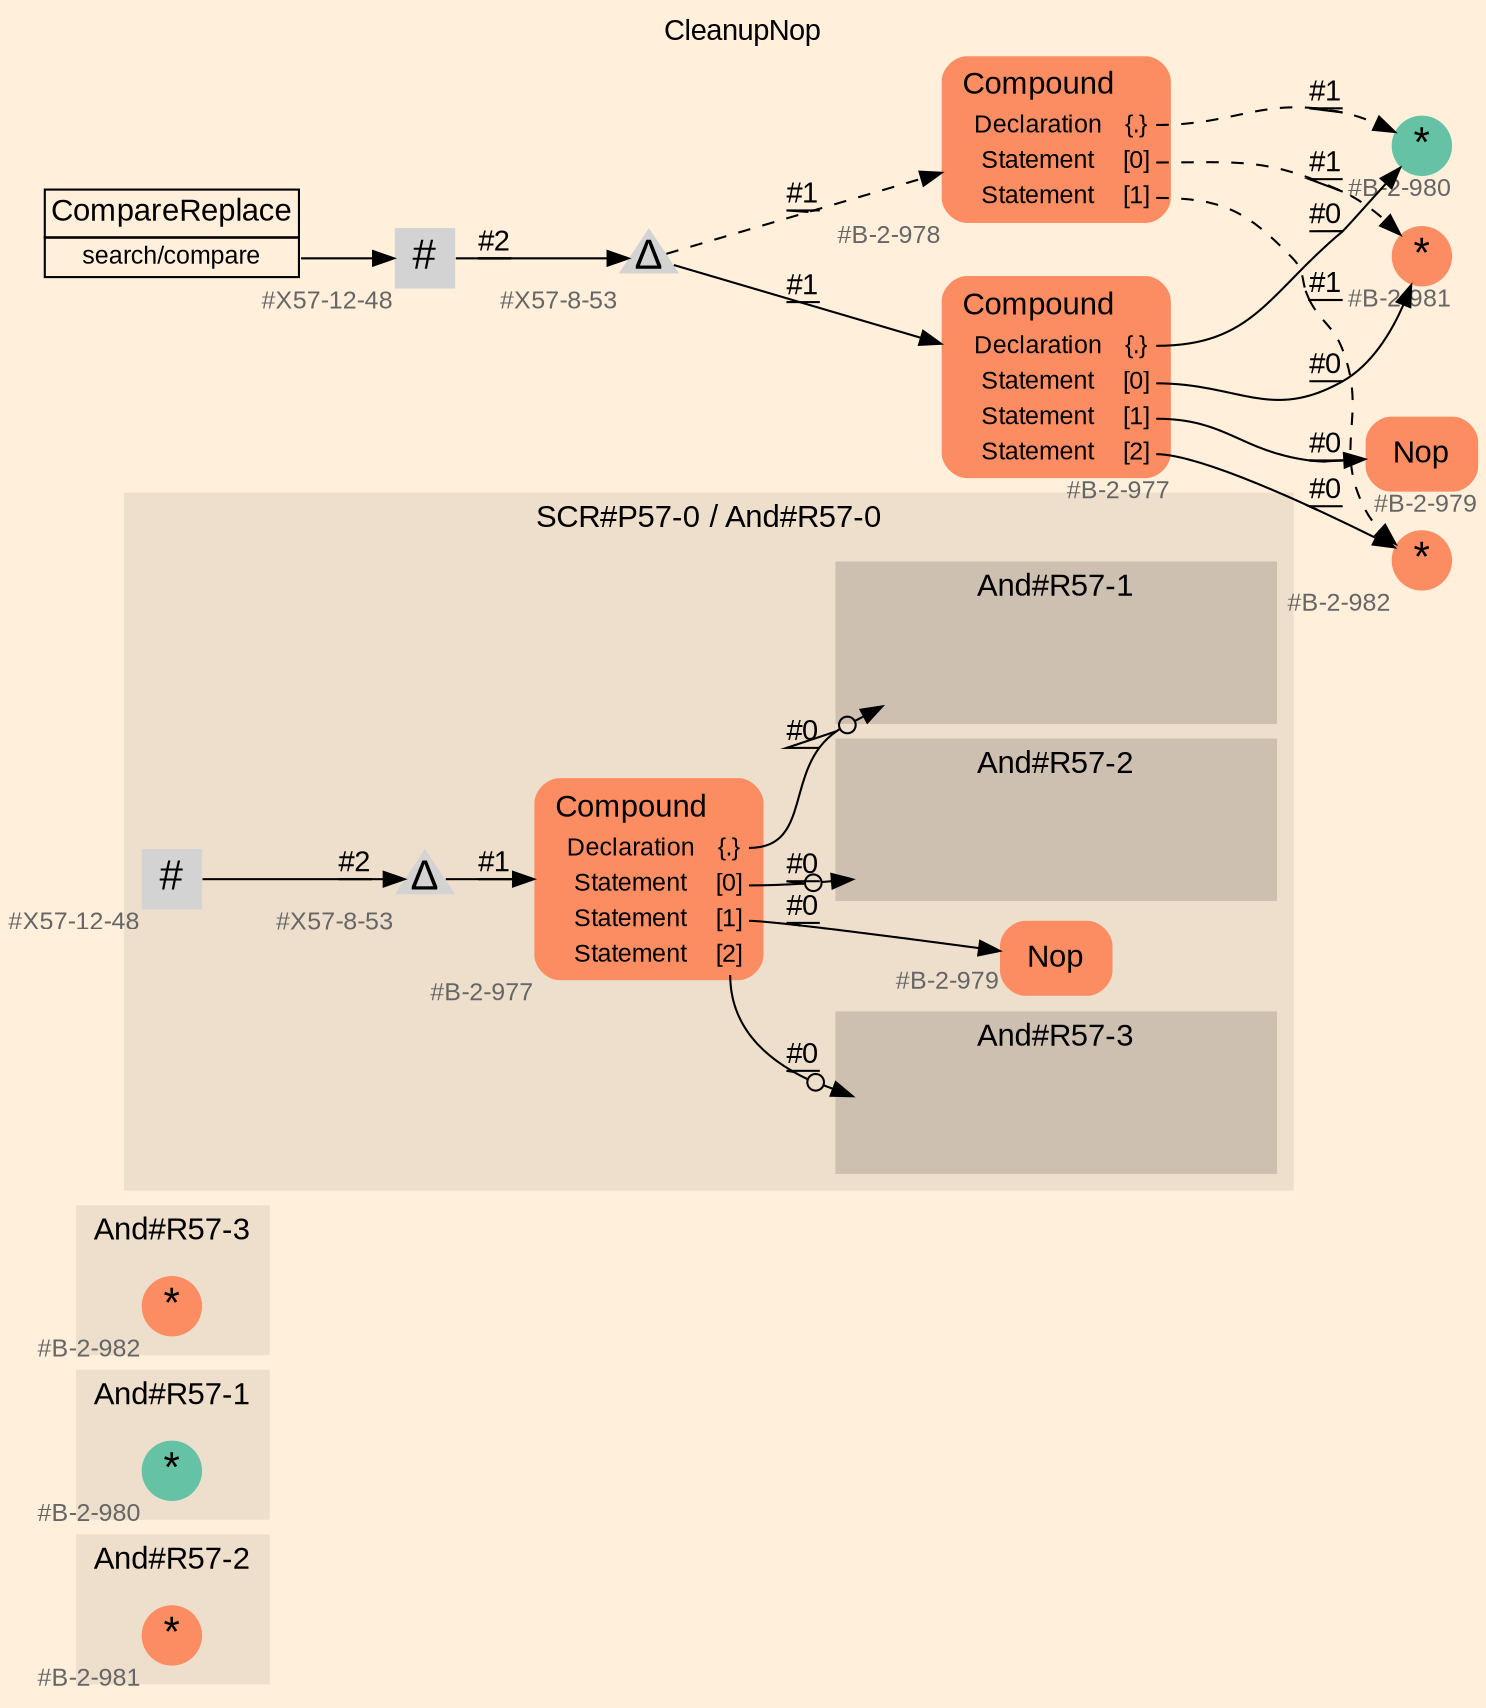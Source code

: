 digraph "CleanupNop" {
label = "CleanupNop"
labelloc = t
graph [
    rankdir = "LR"
    ranksep = 0.3
    bgcolor = antiquewhite1
    color = black
    fontcolor = black
    fontname = "Arial"
];
node [
    fontname = "Arial"
];
edge [
    fontname = "Arial"
];

// -------------------- figure And#R57-2 --------------------
// -------- region And#R57-2 ----------
subgraph "clusterAnd#R57-2" {
    label = "And#R57-2"
    style = "filled"
    color = antiquewhite2
    fontsize = "15"
    // -------- block And#R57-2/#B-2-981 ----------
    "And#R57-2/#B-2-981" [
        fillcolor = "/set28/2"
        xlabel = "#B-2-981"
        fontsize = "12"
        fontcolor = grey40
        shape = "circle"
        label = <<FONT COLOR="black" POINT-SIZE="20">*</FONT>>
        style = "filled"
        penwidth = 0.0
        fixedsize = true
        width = 0.4
        height = 0.4
    ];
    
}


// -------------------- figure And#R57-1 --------------------
// -------- region And#R57-1 ----------
subgraph "clusterAnd#R57-1" {
    label = "And#R57-1"
    style = "filled"
    color = antiquewhite2
    fontsize = "15"
    // -------- block And#R57-1/#B-2-980 ----------
    "And#R57-1/#B-2-980" [
        fillcolor = "/set28/1"
        xlabel = "#B-2-980"
        fontsize = "12"
        fontcolor = grey40
        shape = "circle"
        label = <<FONT COLOR="black" POINT-SIZE="20">*</FONT>>
        style = "filled"
        penwidth = 0.0
        fixedsize = true
        width = 0.4
        height = 0.4
    ];
    
}


// -------------------- figure And#R57-3 --------------------
// -------- region And#R57-3 ----------
subgraph "clusterAnd#R57-3" {
    label = "And#R57-3"
    style = "filled"
    color = antiquewhite2
    fontsize = "15"
    // -------- block And#R57-3/#B-2-982 ----------
    "And#R57-3/#B-2-982" [
        fillcolor = "/set28/2"
        xlabel = "#B-2-982"
        fontsize = "12"
        fontcolor = grey40
        shape = "circle"
        label = <<FONT COLOR="black" POINT-SIZE="20">*</FONT>>
        style = "filled"
        penwidth = 0.0
        fixedsize = true
        width = 0.4
        height = 0.4
    ];
    
}


// -------------------- figure And#R57-0 --------------------
// -------- region And#R57-0 ----------
subgraph "clusterAnd#R57-0" {
    label = "SCR#P57-0 / And#R57-0"
    style = "filled"
    color = antiquewhite2
    fontsize = "15"
    // -------- block And#R57-0/#B-2-979 ----------
    "And#R57-0/#B-2-979" [
        fillcolor = "/set28/2"
        xlabel = "#B-2-979"
        fontsize = "12"
        fontcolor = grey40
        shape = "plaintext"
        label = <<TABLE BORDER="0" CELLBORDER="0" CELLSPACING="0">
         <TR><TD><FONT COLOR="black" POINT-SIZE="15">Nop</FONT></TD></TR>
        </TABLE>>
        style = "rounded,filled"
    ];
    
    // -------- block And#R57-0/#B-2-977 ----------
    "And#R57-0/#B-2-977" [
        fillcolor = "/set28/2"
        xlabel = "#B-2-977"
        fontsize = "12"
        fontcolor = grey40
        shape = "plaintext"
        label = <<TABLE BORDER="0" CELLBORDER="0" CELLSPACING="0">
         <TR><TD><FONT COLOR="black" POINT-SIZE="15">Compound</FONT></TD></TR>
         <TR><TD><FONT COLOR="black" POINT-SIZE="12">Declaration</FONT></TD><TD PORT="port0"><FONT COLOR="black" POINT-SIZE="12">{.}</FONT></TD></TR>
         <TR><TD><FONT COLOR="black" POINT-SIZE="12">Statement</FONT></TD><TD PORT="port1"><FONT COLOR="black" POINT-SIZE="12">[0]</FONT></TD></TR>
         <TR><TD><FONT COLOR="black" POINT-SIZE="12">Statement</FONT></TD><TD PORT="port2"><FONT COLOR="black" POINT-SIZE="12">[1]</FONT></TD></TR>
         <TR><TD><FONT COLOR="black" POINT-SIZE="12">Statement</FONT></TD><TD PORT="port3"><FONT COLOR="black" POINT-SIZE="12">[2]</FONT></TD></TR>
        </TABLE>>
        style = "rounded,filled"
    ];
    
    // -------- block And#R57-0/#X57-8-53 ----------
    "And#R57-0/#X57-8-53" [
        xlabel = "#X57-8-53"
        fontsize = "12"
        fontcolor = grey40
        shape = "triangle"
        label = <<FONT COLOR="black" POINT-SIZE="20">Δ</FONT>>
        style = "filled"
        penwidth = 0.0
        fixedsize = true
        width = 0.4
        height = 0.4
    ];
    
    // -------- block And#R57-0/#X57-12-48 ----------
    "And#R57-0/#X57-12-48" [
        xlabel = "#X57-12-48"
        fontsize = "12"
        fontcolor = grey40
        shape = "square"
        label = <<FONT COLOR="black" POINT-SIZE="20">#</FONT>>
        style = "filled"
        penwidth = 0.0
        fixedsize = true
        width = 0.4
        height = 0.4
    ];
    
    // -------- region And#R57-0/And#R57-1 ----------
    subgraph "clusterAnd#R57-0/And#R57-1" {
        label = "And#R57-1"
        style = "filled"
        color = antiquewhite3
        fontsize = "15"
        // -------- block And#R57-0/And#R57-1/#B-2-980 ----------
        "And#R57-0/And#R57-1/#B-2-980" [
            fillcolor = "/set28/1"
            xlabel = "#B-2-980"
            fontsize = "12"
            fontcolor = grey40
            shape = "none"
            style = "invisible"
        ];
        
    }
    
    // -------- region And#R57-0/And#R57-2 ----------
    subgraph "clusterAnd#R57-0/And#R57-2" {
        label = "And#R57-2"
        style = "filled"
        color = antiquewhite3
        fontsize = "15"
        // -------- block And#R57-0/And#R57-2/#B-2-981 ----------
        "And#R57-0/And#R57-2/#B-2-981" [
            fillcolor = "/set28/2"
            xlabel = "#B-2-981"
            fontsize = "12"
            fontcolor = grey40
            shape = "none"
            style = "invisible"
        ];
        
    }
    
    // -------- region And#R57-0/And#R57-3 ----------
    subgraph "clusterAnd#R57-0/And#R57-3" {
        label = "And#R57-3"
        style = "filled"
        color = antiquewhite3
        fontsize = "15"
        // -------- block And#R57-0/And#R57-3/#B-2-982 ----------
        "And#R57-0/And#R57-3/#B-2-982" [
            fillcolor = "/set28/2"
            xlabel = "#B-2-982"
            fontsize = "12"
            fontcolor = grey40
            shape = "none"
            style = "invisible"
        ];
        
    }
    
}

"And#R57-0/#B-2-977":port0 -> "And#R57-0/And#R57-1/#B-2-980" [
    arrowhead="normalnoneodot"
    label = "#0"
    decorate = true
    color = black
    fontcolor = black
];

"And#R57-0/#B-2-977":port1 -> "And#R57-0/And#R57-2/#B-2-981" [
    arrowhead="normalnoneodot"
    label = "#0"
    decorate = true
    color = black
    fontcolor = black
];

"And#R57-0/#B-2-977":port2 -> "And#R57-0/#B-2-979" [
    label = "#0"
    decorate = true
    color = black
    fontcolor = black
];

"And#R57-0/#B-2-977":port3 -> "And#R57-0/And#R57-3/#B-2-982" [
    arrowhead="normalnoneodot"
    label = "#0"
    decorate = true
    color = black
    fontcolor = black
];

"And#R57-0/#X57-8-53" -> "And#R57-0/#B-2-977" [
    label = "#1"
    decorate = true
    color = black
    fontcolor = black
];

"And#R57-0/#X57-12-48" -> "And#R57-0/#X57-8-53" [
    label = "#2"
    decorate = true
    color = black
    fontcolor = black
];


// -------------------- transformation figure --------------------
// -------- block CR#X57-10-57 ----------
"CR#X57-10-57" [
    fillcolor = antiquewhite1
    fontsize = "12"
    fontcolor = grey40
    shape = "plaintext"
    label = <<TABLE BORDER="0" CELLBORDER="1" CELLSPACING="0">
     <TR><TD><FONT COLOR="black" POINT-SIZE="15">CompareReplace</FONT></TD></TR>
     <TR><TD PORT="port0"><FONT COLOR="black" POINT-SIZE="12">search/compare</FONT></TD></TR>
    </TABLE>>
    style = "filled"
    color = black
];

// -------- block #X57-12-48 ----------
"#X57-12-48" [
    xlabel = "#X57-12-48"
    fontsize = "12"
    fontcolor = grey40
    shape = "square"
    label = <<FONT COLOR="black" POINT-SIZE="20">#</FONT>>
    style = "filled"
    penwidth = 0.0
    fixedsize = true
    width = 0.4
    height = 0.4
];

// -------- block #X57-8-53 ----------
"#X57-8-53" [
    xlabel = "#X57-8-53"
    fontsize = "12"
    fontcolor = grey40
    shape = "triangle"
    label = <<FONT COLOR="black" POINT-SIZE="20">Δ</FONT>>
    style = "filled"
    penwidth = 0.0
    fixedsize = true
    width = 0.4
    height = 0.4
];

// -------- block #B-2-977 ----------
"#B-2-977" [
    fillcolor = "/set28/2"
    xlabel = "#B-2-977"
    fontsize = "12"
    fontcolor = grey40
    shape = "plaintext"
    label = <<TABLE BORDER="0" CELLBORDER="0" CELLSPACING="0">
     <TR><TD><FONT COLOR="black" POINT-SIZE="15">Compound</FONT></TD></TR>
     <TR><TD><FONT COLOR="black" POINT-SIZE="12">Declaration</FONT></TD><TD PORT="port0"><FONT COLOR="black" POINT-SIZE="12">{.}</FONT></TD></TR>
     <TR><TD><FONT COLOR="black" POINT-SIZE="12">Statement</FONT></TD><TD PORT="port1"><FONT COLOR="black" POINT-SIZE="12">[0]</FONT></TD></TR>
     <TR><TD><FONT COLOR="black" POINT-SIZE="12">Statement</FONT></TD><TD PORT="port2"><FONT COLOR="black" POINT-SIZE="12">[1]</FONT></TD></TR>
     <TR><TD><FONT COLOR="black" POINT-SIZE="12">Statement</FONT></TD><TD PORT="port3"><FONT COLOR="black" POINT-SIZE="12">[2]</FONT></TD></TR>
    </TABLE>>
    style = "rounded,filled"
];

// -------- block #B-2-980 ----------
"#B-2-980" [
    fillcolor = "/set28/1"
    xlabel = "#B-2-980"
    fontsize = "12"
    fontcolor = grey40
    shape = "circle"
    label = <<FONT COLOR="black" POINT-SIZE="20">*</FONT>>
    style = "filled"
    penwidth = 0.0
    fixedsize = true
    width = 0.4
    height = 0.4
];

// -------- block #B-2-981 ----------
"#B-2-981" [
    fillcolor = "/set28/2"
    xlabel = "#B-2-981"
    fontsize = "12"
    fontcolor = grey40
    shape = "circle"
    label = <<FONT COLOR="black" POINT-SIZE="20">*</FONT>>
    style = "filled"
    penwidth = 0.0
    fixedsize = true
    width = 0.4
    height = 0.4
];

// -------- block #B-2-979 ----------
"#B-2-979" [
    fillcolor = "/set28/2"
    xlabel = "#B-2-979"
    fontsize = "12"
    fontcolor = grey40
    shape = "plaintext"
    label = <<TABLE BORDER="0" CELLBORDER="0" CELLSPACING="0">
     <TR><TD><FONT COLOR="black" POINT-SIZE="15">Nop</FONT></TD></TR>
    </TABLE>>
    style = "rounded,filled"
];

// -------- block #B-2-982 ----------
"#B-2-982" [
    fillcolor = "/set28/2"
    xlabel = "#B-2-982"
    fontsize = "12"
    fontcolor = grey40
    shape = "circle"
    label = <<FONT COLOR="black" POINT-SIZE="20">*</FONT>>
    style = "filled"
    penwidth = 0.0
    fixedsize = true
    width = 0.4
    height = 0.4
];

// -------- block #B-2-978 ----------
"#B-2-978" [
    fillcolor = "/set28/2"
    xlabel = "#B-2-978"
    fontsize = "12"
    fontcolor = grey40
    shape = "plaintext"
    label = <<TABLE BORDER="0" CELLBORDER="0" CELLSPACING="0">
     <TR><TD><FONT COLOR="black" POINT-SIZE="15">Compound</FONT></TD></TR>
     <TR><TD><FONT COLOR="black" POINT-SIZE="12">Declaration</FONT></TD><TD PORT="port0"><FONT COLOR="black" POINT-SIZE="12">{.}</FONT></TD></TR>
     <TR><TD><FONT COLOR="black" POINT-SIZE="12">Statement</FONT></TD><TD PORT="port1"><FONT COLOR="black" POINT-SIZE="12">[0]</FONT></TD></TR>
     <TR><TD><FONT COLOR="black" POINT-SIZE="12">Statement</FONT></TD><TD PORT="port2"><FONT COLOR="black" POINT-SIZE="12">[1]</FONT></TD></TR>
    </TABLE>>
    style = "rounded,filled"
];

"CR#X57-10-57":port0 -> "#X57-12-48" [
    label = ""
    decorate = true
    color = black
    fontcolor = black
];

"#X57-12-48" -> "#X57-8-53" [
    label = "#2"
    decorate = true
    color = black
    fontcolor = black
];

"#X57-8-53" -> "#B-2-977" [
    label = "#1"
    decorate = true
    color = black
    fontcolor = black
];

"#X57-8-53" -> "#B-2-978" [
    style="dashed"
    label = "#1"
    decorate = true
    color = black
    fontcolor = black
];

"#B-2-977":port0 -> "#B-2-980" [
    label = "#0"
    decorate = true
    color = black
    fontcolor = black
];

"#B-2-977":port1 -> "#B-2-981" [
    label = "#0"
    decorate = true
    color = black
    fontcolor = black
];

"#B-2-977":port2 -> "#B-2-979" [
    label = "#0"
    decorate = true
    color = black
    fontcolor = black
];

"#B-2-977":port3 -> "#B-2-982" [
    label = "#0"
    decorate = true
    color = black
    fontcolor = black
];

"#B-2-978":port0 -> "#B-2-980" [
    style="dashed"
    label = "#1"
    decorate = true
    color = black
    fontcolor = black
];

"#B-2-978":port1 -> "#B-2-981" [
    style="dashed"
    label = "#1"
    decorate = true
    color = black
    fontcolor = black
];

"#B-2-978":port2 -> "#B-2-982" [
    style="dashed"
    label = "#1"
    decorate = true
    color = black
    fontcolor = black
];


}
